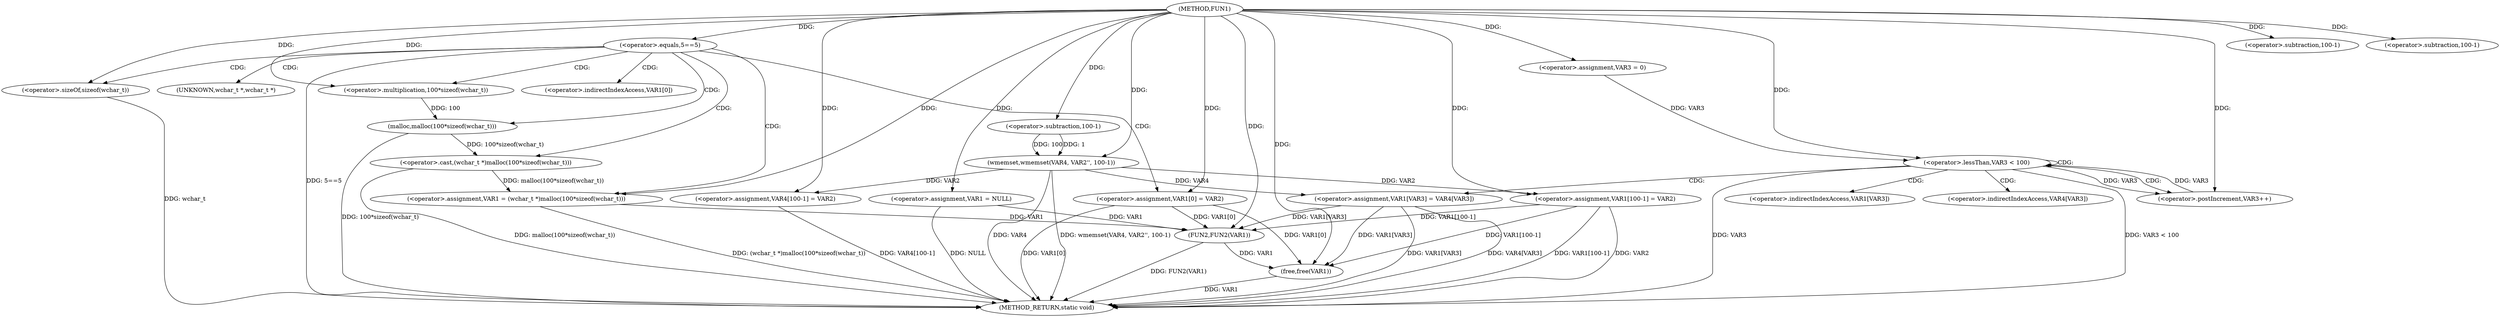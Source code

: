 digraph FUN1 {  
"1000100" [label = "(METHOD,FUN1)" ]
"1000169" [label = "(METHOD_RETURN,static void)" ]
"1000103" [label = "(<operator>.assignment,VAR1 = NULL)" ]
"1000107" [label = "(<operator>.equals,5==5)" ]
"1000111" [label = "(<operator>.assignment,VAR1 = (wchar_t *)malloc(100*sizeof(wchar_t)))" ]
"1000113" [label = "(<operator>.cast,(wchar_t *)malloc(100*sizeof(wchar_t)))" ]
"1000115" [label = "(malloc,malloc(100*sizeof(wchar_t)))" ]
"1000116" [label = "(<operator>.multiplication,100*sizeof(wchar_t))" ]
"1000118" [label = "(<operator>.sizeOf,sizeof(wchar_t))" ]
"1000120" [label = "(<operator>.assignment,VAR1[0] = VAR2)" ]
"1000128" [label = "(wmemset,wmemset(VAR4, VAR2'', 100-1))" ]
"1000131" [label = "(<operator>.subtraction,100-1)" ]
"1000134" [label = "(<operator>.assignment,VAR4[100-1] = VAR2)" ]
"1000137" [label = "(<operator>.subtraction,100-1)" ]
"1000142" [label = "(<operator>.assignment,VAR3 = 0)" ]
"1000145" [label = "(<operator>.lessThan,VAR3 < 100)" ]
"1000148" [label = "(<operator>.postIncrement,VAR3++)" ]
"1000151" [label = "(<operator>.assignment,VAR1[VAR3] = VAR4[VAR3])" ]
"1000158" [label = "(<operator>.assignment,VAR1[100-1] = VAR2)" ]
"1000161" [label = "(<operator>.subtraction,100-1)" ]
"1000165" [label = "(FUN2,FUN2(VAR1))" ]
"1000167" [label = "(free,free(VAR1))" ]
"1000114" [label = "(UNKNOWN,wchar_t *,wchar_t *)" ]
"1000121" [label = "(<operator>.indirectIndexAccess,VAR1[0])" ]
"1000152" [label = "(<operator>.indirectIndexAccess,VAR1[VAR3])" ]
"1000155" [label = "(<operator>.indirectIndexAccess,VAR4[VAR3])" ]
  "1000158" -> "1000169"  [ label = "DDG: VAR1[100-1]"] 
  "1000103" -> "1000169"  [ label = "DDG: NULL"] 
  "1000151" -> "1000169"  [ label = "DDG: VAR1[VAR3]"] 
  "1000145" -> "1000169"  [ label = "DDG: VAR3 < 100"] 
  "1000128" -> "1000169"  [ label = "DDG: wmemset(VAR4, VAR2'', 100-1)"] 
  "1000118" -> "1000169"  [ label = "DDG: wchar_t"] 
  "1000145" -> "1000169"  [ label = "DDG: VAR3"] 
  "1000165" -> "1000169"  [ label = "DDG: FUN2(VAR1)"] 
  "1000167" -> "1000169"  [ label = "DDG: VAR1"] 
  "1000158" -> "1000169"  [ label = "DDG: VAR2"] 
  "1000107" -> "1000169"  [ label = "DDG: 5==5"] 
  "1000128" -> "1000169"  [ label = "DDG: VAR4"] 
  "1000151" -> "1000169"  [ label = "DDG: VAR4[VAR3]"] 
  "1000113" -> "1000169"  [ label = "DDG: malloc(100*sizeof(wchar_t))"] 
  "1000120" -> "1000169"  [ label = "DDG: VAR1[0]"] 
  "1000134" -> "1000169"  [ label = "DDG: VAR4[100-1]"] 
  "1000111" -> "1000169"  [ label = "DDG: (wchar_t *)malloc(100*sizeof(wchar_t))"] 
  "1000115" -> "1000169"  [ label = "DDG: 100*sizeof(wchar_t)"] 
  "1000100" -> "1000103"  [ label = "DDG: "] 
  "1000100" -> "1000107"  [ label = "DDG: "] 
  "1000113" -> "1000111"  [ label = "DDG: malloc(100*sizeof(wchar_t))"] 
  "1000100" -> "1000111"  [ label = "DDG: "] 
  "1000115" -> "1000113"  [ label = "DDG: 100*sizeof(wchar_t)"] 
  "1000116" -> "1000115"  [ label = "DDG: 100"] 
  "1000100" -> "1000116"  [ label = "DDG: "] 
  "1000100" -> "1000118"  [ label = "DDG: "] 
  "1000100" -> "1000120"  [ label = "DDG: "] 
  "1000100" -> "1000128"  [ label = "DDG: "] 
  "1000131" -> "1000128"  [ label = "DDG: 100"] 
  "1000131" -> "1000128"  [ label = "DDG: 1"] 
  "1000100" -> "1000131"  [ label = "DDG: "] 
  "1000128" -> "1000134"  [ label = "DDG: VAR2"] 
  "1000100" -> "1000134"  [ label = "DDG: "] 
  "1000100" -> "1000137"  [ label = "DDG: "] 
  "1000100" -> "1000142"  [ label = "DDG: "] 
  "1000148" -> "1000145"  [ label = "DDG: VAR3"] 
  "1000142" -> "1000145"  [ label = "DDG: VAR3"] 
  "1000100" -> "1000145"  [ label = "DDG: "] 
  "1000145" -> "1000148"  [ label = "DDG: VAR3"] 
  "1000100" -> "1000148"  [ label = "DDG: "] 
  "1000128" -> "1000151"  [ label = "DDG: VAR4"] 
  "1000100" -> "1000158"  [ label = "DDG: "] 
  "1000128" -> "1000158"  [ label = "DDG: VAR2"] 
  "1000100" -> "1000161"  [ label = "DDG: "] 
  "1000158" -> "1000165"  [ label = "DDG: VAR1[100-1]"] 
  "1000103" -> "1000165"  [ label = "DDG: VAR1"] 
  "1000151" -> "1000165"  [ label = "DDG: VAR1[VAR3]"] 
  "1000120" -> "1000165"  [ label = "DDG: VAR1[0]"] 
  "1000111" -> "1000165"  [ label = "DDG: VAR1"] 
  "1000100" -> "1000165"  [ label = "DDG: "] 
  "1000158" -> "1000167"  [ label = "DDG: VAR1[100-1]"] 
  "1000120" -> "1000167"  [ label = "DDG: VAR1[0]"] 
  "1000165" -> "1000167"  [ label = "DDG: VAR1"] 
  "1000151" -> "1000167"  [ label = "DDG: VAR1[VAR3]"] 
  "1000100" -> "1000167"  [ label = "DDG: "] 
  "1000107" -> "1000121"  [ label = "CDG: "] 
  "1000107" -> "1000116"  [ label = "CDG: "] 
  "1000107" -> "1000120"  [ label = "CDG: "] 
  "1000107" -> "1000113"  [ label = "CDG: "] 
  "1000107" -> "1000111"  [ label = "CDG: "] 
  "1000107" -> "1000114"  [ label = "CDG: "] 
  "1000107" -> "1000115"  [ label = "CDG: "] 
  "1000107" -> "1000118"  [ label = "CDG: "] 
  "1000145" -> "1000155"  [ label = "CDG: "] 
  "1000145" -> "1000151"  [ label = "CDG: "] 
  "1000145" -> "1000145"  [ label = "CDG: "] 
  "1000145" -> "1000152"  [ label = "CDG: "] 
  "1000145" -> "1000148"  [ label = "CDG: "] 
}
